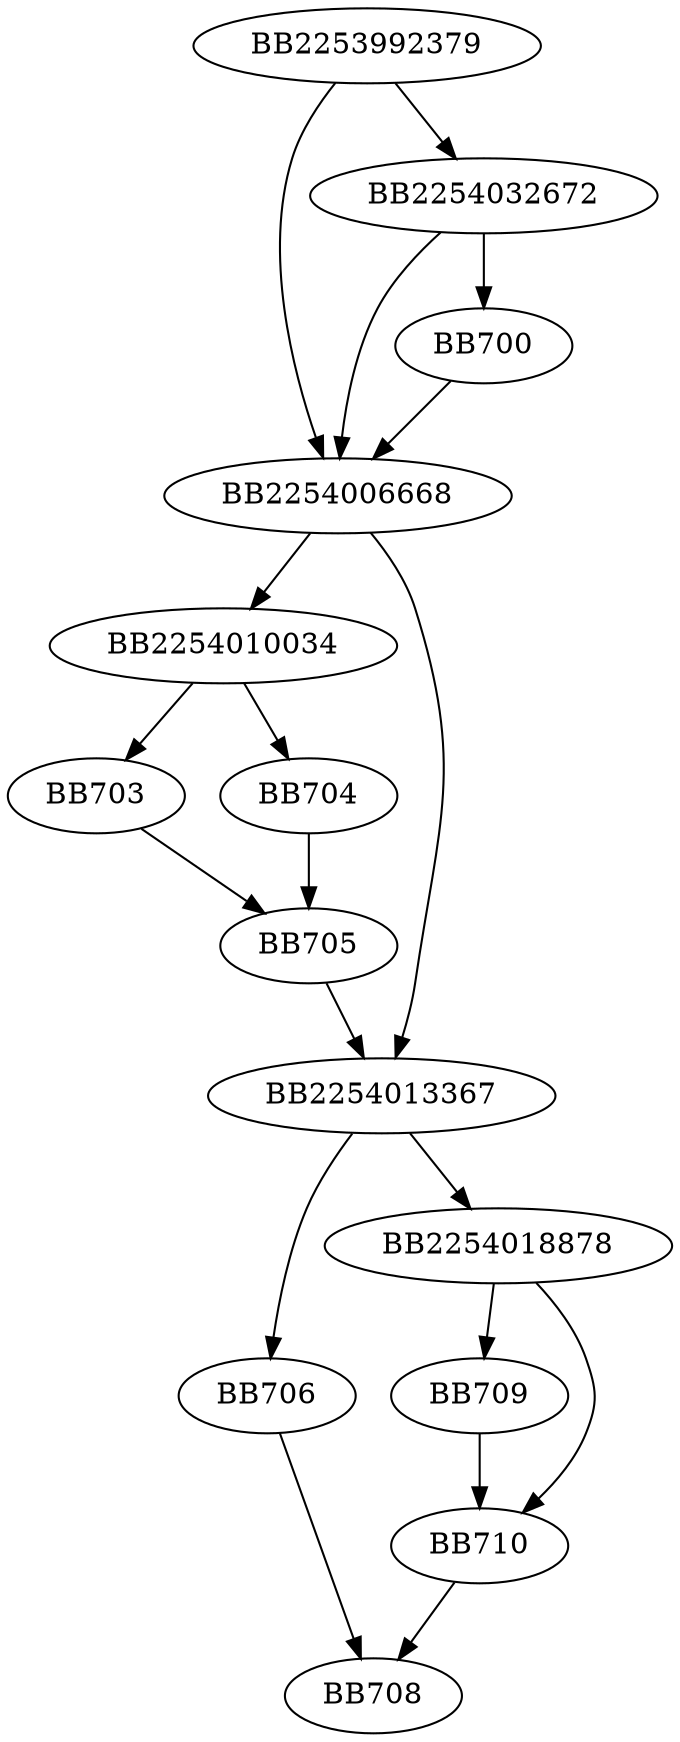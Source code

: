 digraph G{
	BB2253992379->BB2254006668;
	BB2253992379->BB2254032672;
	BB2254032672->BB2254006668;
	BB2254032672->BB700;
	BB700->BB2254006668;
	BB2254006668->BB2254010034;
	BB2254006668->BB2254013367;
	BB2254010034->BB703;
	BB2254010034->BB704;
	BB704->BB705;
	BB703->BB705;
	BB705->BB2254013367;
	BB2254013367->BB706;
	BB2254013367->BB2254018878;
	BB706->BB708;
	BB2254018878->BB709;
	BB2254018878->BB710;
	BB709->BB710;
	BB710->BB708;
}
